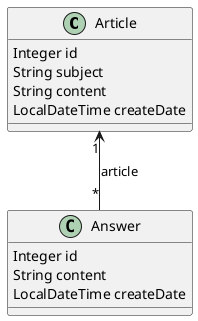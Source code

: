 @startuml
class Article {
    Integer id
    String subject
    String content
    LocalDateTime createDate
}

class Answer {
    Integer id
    String content
    LocalDateTime createDate
}

Article "1" <-- "*" Answer : article
@enduml
